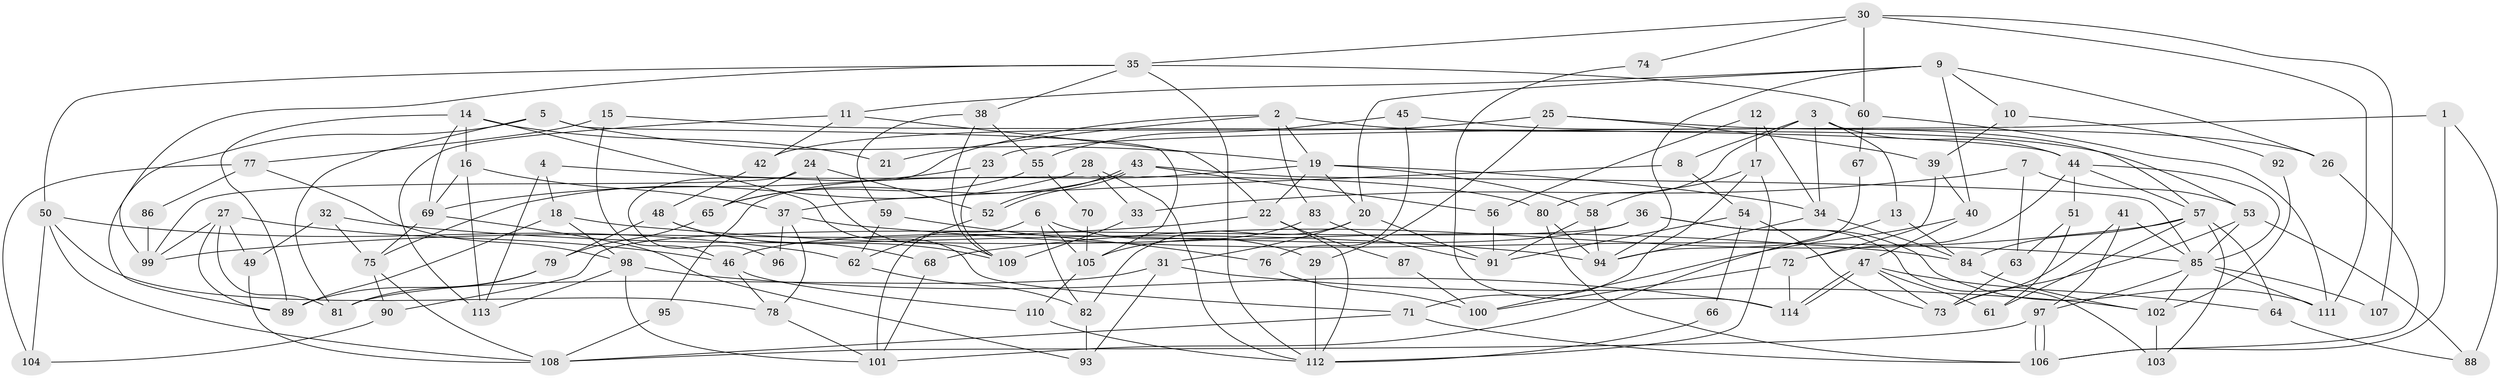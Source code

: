 // coarse degree distribution, {3: 0.21333333333333335, 5: 0.16, 4: 0.21333333333333335, 6: 0.16, 8: 0.06666666666666667, 7: 0.08, 10: 0.04, 2: 0.06666666666666667}
// Generated by graph-tools (version 1.1) at 2025/41/03/06/25 10:41:54]
// undirected, 114 vertices, 228 edges
graph export_dot {
graph [start="1"]
  node [color=gray90,style=filled];
  1;
  2;
  3;
  4;
  5;
  6;
  7;
  8;
  9;
  10;
  11;
  12;
  13;
  14;
  15;
  16;
  17;
  18;
  19;
  20;
  21;
  22;
  23;
  24;
  25;
  26;
  27;
  28;
  29;
  30;
  31;
  32;
  33;
  34;
  35;
  36;
  37;
  38;
  39;
  40;
  41;
  42;
  43;
  44;
  45;
  46;
  47;
  48;
  49;
  50;
  51;
  52;
  53;
  54;
  55;
  56;
  57;
  58;
  59;
  60;
  61;
  62;
  63;
  64;
  65;
  66;
  67;
  68;
  69;
  70;
  71;
  72;
  73;
  74;
  75;
  76;
  77;
  78;
  79;
  80;
  81;
  82;
  83;
  84;
  85;
  86;
  87;
  88;
  89;
  90;
  91;
  92;
  93;
  94;
  95;
  96;
  97;
  98;
  99;
  100;
  101;
  102;
  103;
  104;
  105;
  106;
  107;
  108;
  109;
  110;
  111;
  112;
  113;
  114;
  1 -- 106;
  1 -- 88;
  1 -- 23;
  2 -- 53;
  2 -- 19;
  2 -- 21;
  2 -- 83;
  2 -- 96;
  3 -- 34;
  3 -- 13;
  3 -- 8;
  3 -- 44;
  3 -- 80;
  4 -- 18;
  4 -- 80;
  4 -- 113;
  5 -- 81;
  5 -- 89;
  5 -- 19;
  5 -- 105;
  6 -- 82;
  6 -- 105;
  6 -- 29;
  6 -- 101;
  7 -- 63;
  7 -- 53;
  7 -- 33;
  8 -- 37;
  8 -- 54;
  9 -- 20;
  9 -- 11;
  9 -- 10;
  9 -- 26;
  9 -- 40;
  9 -- 94;
  10 -- 39;
  10 -- 92;
  11 -- 113;
  11 -- 22;
  11 -- 42;
  12 -- 17;
  12 -- 56;
  12 -- 34;
  13 -- 101;
  13 -- 84;
  14 -- 69;
  14 -- 71;
  14 -- 16;
  14 -- 21;
  14 -- 89;
  15 -- 77;
  15 -- 44;
  15 -- 46;
  16 -- 37;
  16 -- 69;
  16 -- 113;
  17 -- 58;
  17 -- 112;
  17 -- 71;
  18 -- 89;
  18 -- 98;
  18 -- 84;
  19 -- 34;
  19 -- 20;
  19 -- 22;
  19 -- 58;
  19 -- 95;
  20 -- 91;
  20 -- 31;
  20 -- 82;
  22 -- 99;
  22 -- 87;
  22 -- 112;
  23 -- 69;
  23 -- 109;
  24 -- 52;
  24 -- 109;
  24 -- 65;
  24 -- 99;
  25 -- 42;
  25 -- 29;
  25 -- 26;
  25 -- 39;
  26 -- 106;
  27 -- 46;
  27 -- 89;
  27 -- 49;
  27 -- 81;
  27 -- 99;
  28 -- 112;
  28 -- 33;
  28 -- 75;
  29 -- 112;
  30 -- 111;
  30 -- 35;
  30 -- 60;
  30 -- 74;
  30 -- 107;
  31 -- 81;
  31 -- 93;
  31 -- 102;
  32 -- 94;
  32 -- 49;
  32 -- 75;
  33 -- 109;
  34 -- 94;
  34 -- 84;
  35 -- 99;
  35 -- 112;
  35 -- 38;
  35 -- 50;
  35 -- 60;
  36 -- 111;
  36 -- 103;
  36 -- 46;
  36 -- 90;
  37 -- 78;
  37 -- 85;
  37 -- 96;
  38 -- 55;
  38 -- 59;
  38 -- 109;
  39 -- 72;
  39 -- 40;
  40 -- 47;
  40 -- 100;
  41 -- 97;
  41 -- 85;
  41 -- 73;
  42 -- 48;
  43 -- 85;
  43 -- 52;
  43 -- 52;
  43 -- 56;
  43 -- 65;
  44 -- 85;
  44 -- 51;
  44 -- 57;
  44 -- 72;
  45 -- 76;
  45 -- 57;
  45 -- 55;
  46 -- 78;
  46 -- 110;
  47 -- 114;
  47 -- 114;
  47 -- 61;
  47 -- 64;
  47 -- 73;
  48 -- 109;
  48 -- 68;
  48 -- 79;
  49 -- 108;
  50 -- 108;
  50 -- 62;
  50 -- 78;
  50 -- 104;
  51 -- 61;
  51 -- 63;
  52 -- 62;
  53 -- 73;
  53 -- 85;
  53 -- 88;
  54 -- 73;
  54 -- 66;
  54 -- 91;
  55 -- 65;
  55 -- 70;
  56 -- 91;
  57 -- 84;
  57 -- 61;
  57 -- 64;
  57 -- 68;
  57 -- 103;
  58 -- 94;
  58 -- 91;
  59 -- 62;
  59 -- 76;
  60 -- 67;
  60 -- 111;
  62 -- 82;
  63 -- 73;
  64 -- 88;
  65 -- 79;
  66 -- 112;
  67 -- 94;
  68 -- 101;
  69 -- 75;
  69 -- 93;
  70 -- 105;
  71 -- 106;
  71 -- 108;
  72 -- 114;
  72 -- 100;
  74 -- 114;
  75 -- 90;
  75 -- 108;
  76 -- 100;
  77 -- 98;
  77 -- 104;
  77 -- 86;
  78 -- 101;
  79 -- 81;
  79 -- 89;
  80 -- 106;
  80 -- 94;
  82 -- 93;
  83 -- 91;
  83 -- 105;
  84 -- 102;
  85 -- 102;
  85 -- 97;
  85 -- 107;
  85 -- 111;
  86 -- 99;
  87 -- 100;
  90 -- 104;
  92 -- 102;
  95 -- 108;
  97 -- 106;
  97 -- 106;
  97 -- 108;
  98 -- 113;
  98 -- 101;
  98 -- 114;
  102 -- 103;
  105 -- 110;
  110 -- 112;
}

